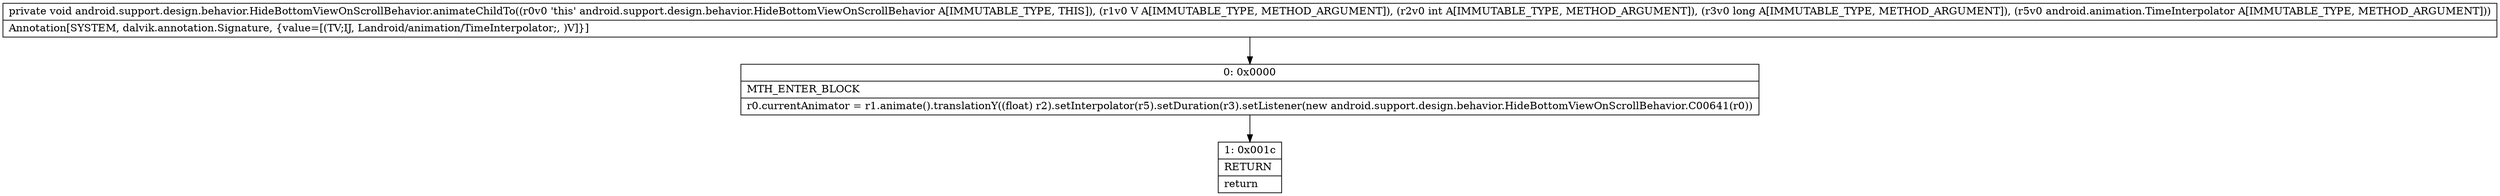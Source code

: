 digraph "CFG forandroid.support.design.behavior.HideBottomViewOnScrollBehavior.animateChildTo(Landroid\/view\/View;IJLandroid\/animation\/TimeInterpolator;)V" {
Node_0 [shape=record,label="{0\:\ 0x0000|MTH_ENTER_BLOCK\l|r0.currentAnimator = r1.animate().translationY((float) r2).setInterpolator(r5).setDuration(r3).setListener(new android.support.design.behavior.HideBottomViewOnScrollBehavior.C00641(r0))\l}"];
Node_1 [shape=record,label="{1\:\ 0x001c|RETURN\l|return\l}"];
MethodNode[shape=record,label="{private void android.support.design.behavior.HideBottomViewOnScrollBehavior.animateChildTo((r0v0 'this' android.support.design.behavior.HideBottomViewOnScrollBehavior A[IMMUTABLE_TYPE, THIS]), (r1v0 V A[IMMUTABLE_TYPE, METHOD_ARGUMENT]), (r2v0 int A[IMMUTABLE_TYPE, METHOD_ARGUMENT]), (r3v0 long A[IMMUTABLE_TYPE, METHOD_ARGUMENT]), (r5v0 android.animation.TimeInterpolator A[IMMUTABLE_TYPE, METHOD_ARGUMENT]))  | Annotation[SYSTEM, dalvik.annotation.Signature, \{value=[(TV;IJ, Landroid\/animation\/TimeInterpolator;, )V]\}]\l}"];
MethodNode -> Node_0;
Node_0 -> Node_1;
}

